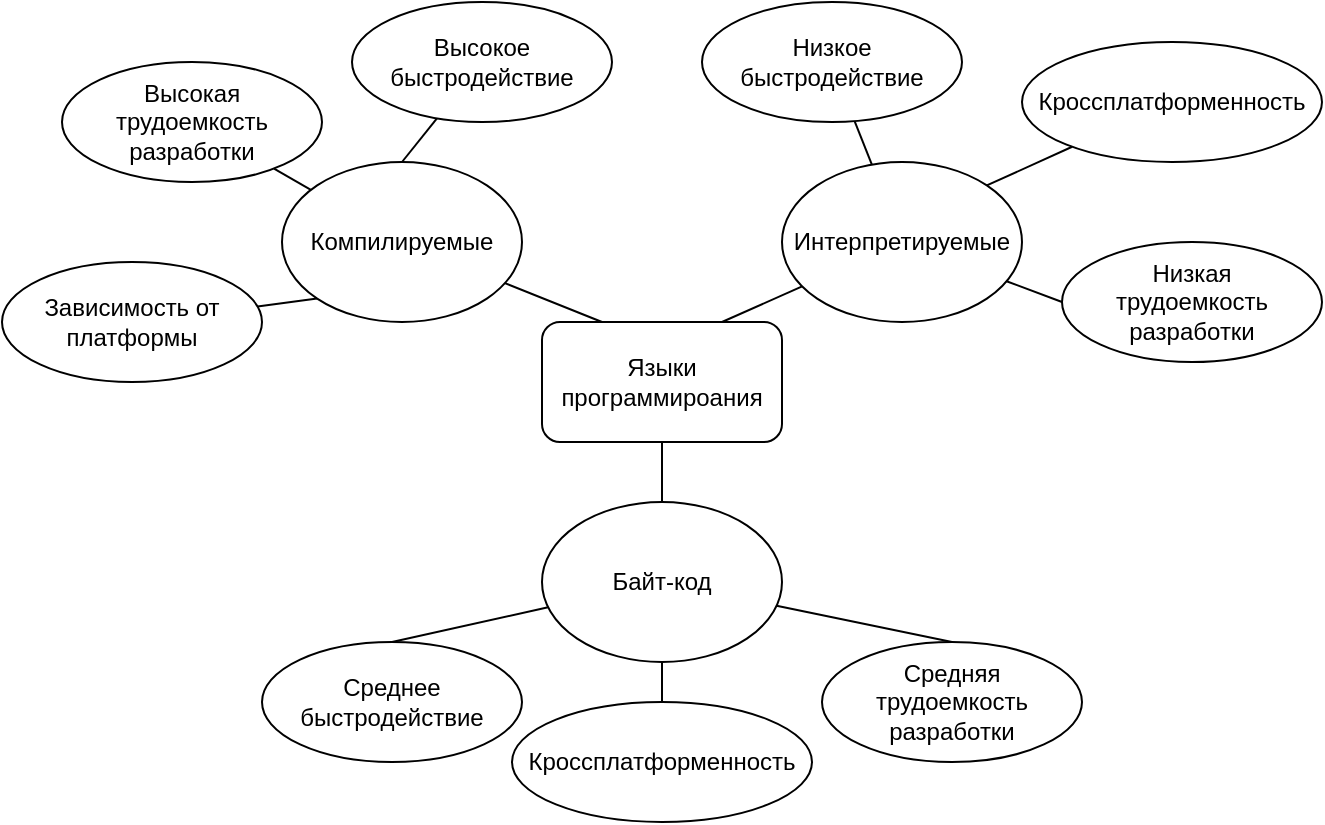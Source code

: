 <mxfile version="23.0.2" type="device">
  <diagram name="Page-1" id="iph5bSLJziaSwbv6oD16">
    <mxGraphModel dx="941" dy="652" grid="1" gridSize="10" guides="1" tooltips="1" connect="1" arrows="1" fold="1" page="1" pageScale="1" pageWidth="850" pageHeight="1100" math="0" shadow="0">
      <root>
        <mxCell id="0" />
        <mxCell id="1" parent="0" />
        <mxCell id="EwgFRQu47a3L0lYIetBx-1" value="Языки программироания" style="rounded=1;whiteSpace=wrap;html=1;" parent="1" vertex="1">
          <mxGeometry x="390" y="280" width="120" height="60" as="geometry" />
        </mxCell>
        <mxCell id="EwgFRQu47a3L0lYIetBx-5" style="rounded=0;orthogonalLoop=1;jettySize=auto;html=1;entryX=0.25;entryY=0;entryDx=0;entryDy=0;endArrow=none;endFill=0;" parent="1" source="EwgFRQu47a3L0lYIetBx-2" target="EwgFRQu47a3L0lYIetBx-1" edge="1">
          <mxGeometry relative="1" as="geometry" />
        </mxCell>
        <mxCell id="EwgFRQu47a3L0lYIetBx-2" value="Компилируемые" style="ellipse;whiteSpace=wrap;html=1;" parent="1" vertex="1">
          <mxGeometry x="260" y="200" width="120" height="80" as="geometry" />
        </mxCell>
        <mxCell id="EwgFRQu47a3L0lYIetBx-6" style="rounded=0;orthogonalLoop=1;jettySize=auto;html=1;entryX=0.75;entryY=0;entryDx=0;entryDy=0;endArrow=none;endFill=0;" parent="1" source="EwgFRQu47a3L0lYIetBx-3" target="EwgFRQu47a3L0lYIetBx-1" edge="1">
          <mxGeometry relative="1" as="geometry" />
        </mxCell>
        <mxCell id="EwgFRQu47a3L0lYIetBx-21" style="rounded=0;orthogonalLoop=1;jettySize=auto;html=1;entryX=0;entryY=0.5;entryDx=0;entryDy=0;endArrow=none;endFill=0;" parent="1" source="EwgFRQu47a3L0lYIetBx-3" target="EwgFRQu47a3L0lYIetBx-20" edge="1">
          <mxGeometry relative="1" as="geometry" />
        </mxCell>
        <mxCell id="EwgFRQu47a3L0lYIetBx-3" value="Интерпретируемые" style="ellipse;whiteSpace=wrap;html=1;" parent="1" vertex="1">
          <mxGeometry x="510" y="200" width="120" height="80" as="geometry" />
        </mxCell>
        <mxCell id="EwgFRQu47a3L0lYIetBx-7" style="edgeStyle=orthogonalEdgeStyle;rounded=0;orthogonalLoop=1;jettySize=auto;html=1;entryX=0.5;entryY=1;entryDx=0;entryDy=0;endArrow=none;endFill=0;" parent="1" source="EwgFRQu47a3L0lYIetBx-4" target="EwgFRQu47a3L0lYIetBx-1" edge="1">
          <mxGeometry relative="1" as="geometry" />
        </mxCell>
        <mxCell id="EwgFRQu47a3L0lYIetBx-24" style="rounded=0;orthogonalLoop=1;jettySize=auto;html=1;entryX=0.5;entryY=0;entryDx=0;entryDy=0;endArrow=none;endFill=0;" parent="1" source="EwgFRQu47a3L0lYIetBx-4" target="EwgFRQu47a3L0lYIetBx-22" edge="1">
          <mxGeometry relative="1" as="geometry" />
        </mxCell>
        <mxCell id="EwgFRQu47a3L0lYIetBx-25" style="rounded=0;orthogonalLoop=1;jettySize=auto;html=1;entryX=0.5;entryY=0;entryDx=0;entryDy=0;endArrow=none;endFill=0;" parent="1" source="EwgFRQu47a3L0lYIetBx-4" target="EwgFRQu47a3L0lYIetBx-23" edge="1">
          <mxGeometry relative="1" as="geometry" />
        </mxCell>
        <mxCell id="rL1JxRhZARz3dElsxKIx-2" style="edgeStyle=orthogonalEdgeStyle;rounded=0;orthogonalLoop=1;jettySize=auto;html=1;entryX=0.5;entryY=0;entryDx=0;entryDy=0;endArrow=none;endFill=0;" edge="1" parent="1" source="EwgFRQu47a3L0lYIetBx-4" target="rL1JxRhZARz3dElsxKIx-1">
          <mxGeometry relative="1" as="geometry" />
        </mxCell>
        <mxCell id="EwgFRQu47a3L0lYIetBx-4" value="Байт-код" style="ellipse;whiteSpace=wrap;html=1;" parent="1" vertex="1">
          <mxGeometry x="390" y="370" width="120" height="80" as="geometry" />
        </mxCell>
        <mxCell id="EwgFRQu47a3L0lYIetBx-9" style="rounded=0;orthogonalLoop=1;jettySize=auto;html=1;entryX=0.5;entryY=0;entryDx=0;entryDy=0;endArrow=none;endFill=0;" parent="1" source="EwgFRQu47a3L0lYIetBx-8" target="EwgFRQu47a3L0lYIetBx-2" edge="1">
          <mxGeometry relative="1" as="geometry" />
        </mxCell>
        <mxCell id="EwgFRQu47a3L0lYIetBx-8" value="Высокое быстродействие" style="ellipse;whiteSpace=wrap;html=1;" parent="1" vertex="1">
          <mxGeometry x="295" y="120" width="130" height="60" as="geometry" />
        </mxCell>
        <mxCell id="EwgFRQu47a3L0lYIetBx-11" style="rounded=0;orthogonalLoop=1;jettySize=auto;html=1;endArrow=none;endFill=0;" parent="1" source="EwgFRQu47a3L0lYIetBx-10" target="EwgFRQu47a3L0lYIetBx-2" edge="1">
          <mxGeometry relative="1" as="geometry" />
        </mxCell>
        <mxCell id="EwgFRQu47a3L0lYIetBx-10" value="Высокая &lt;br&gt;трудоемкость разработки" style="ellipse;whiteSpace=wrap;html=1;" parent="1" vertex="1">
          <mxGeometry x="150" y="150" width="130" height="60" as="geometry" />
        </mxCell>
        <mxCell id="EwgFRQu47a3L0lYIetBx-13" style="rounded=0;orthogonalLoop=1;jettySize=auto;html=1;entryX=0;entryY=1;entryDx=0;entryDy=0;endArrow=none;endFill=0;" parent="1" source="EwgFRQu47a3L0lYIetBx-12" target="EwgFRQu47a3L0lYIetBx-2" edge="1">
          <mxGeometry relative="1" as="geometry" />
        </mxCell>
        <mxCell id="EwgFRQu47a3L0lYIetBx-12" value="Зависимость от платформы" style="ellipse;whiteSpace=wrap;html=1;" parent="1" vertex="1">
          <mxGeometry x="120" y="250" width="130" height="60" as="geometry" />
        </mxCell>
        <mxCell id="EwgFRQu47a3L0lYIetBx-16" style="rounded=0;orthogonalLoop=1;jettySize=auto;html=1;endArrow=none;endFill=0;" parent="1" source="EwgFRQu47a3L0lYIetBx-15" target="EwgFRQu47a3L0lYIetBx-3" edge="1">
          <mxGeometry relative="1" as="geometry" />
        </mxCell>
        <mxCell id="EwgFRQu47a3L0lYIetBx-15" value="Низкое быстродействие" style="ellipse;whiteSpace=wrap;html=1;" parent="1" vertex="1">
          <mxGeometry x="470" y="120" width="130" height="60" as="geometry" />
        </mxCell>
        <mxCell id="EwgFRQu47a3L0lYIetBx-18" style="rounded=0;orthogonalLoop=1;jettySize=auto;html=1;entryX=1;entryY=0;entryDx=0;entryDy=0;endArrow=none;endFill=0;" parent="1" source="EwgFRQu47a3L0lYIetBx-17" target="EwgFRQu47a3L0lYIetBx-3" edge="1">
          <mxGeometry relative="1" as="geometry" />
        </mxCell>
        <mxCell id="EwgFRQu47a3L0lYIetBx-17" value="Кроссплатформенность" style="ellipse;whiteSpace=wrap;html=1;" parent="1" vertex="1">
          <mxGeometry x="630" y="140" width="150" height="60" as="geometry" />
        </mxCell>
        <mxCell id="EwgFRQu47a3L0lYIetBx-20" value="Низкая&lt;br&gt;трудоемкость разработки" style="ellipse;whiteSpace=wrap;html=1;" parent="1" vertex="1">
          <mxGeometry x="650" y="240" width="130" height="60" as="geometry" />
        </mxCell>
        <mxCell id="EwgFRQu47a3L0lYIetBx-22" value="Среднее быстродействие" style="ellipse;whiteSpace=wrap;html=1;" parent="1" vertex="1">
          <mxGeometry x="250" y="440" width="130" height="60" as="geometry" />
        </mxCell>
        <mxCell id="EwgFRQu47a3L0lYIetBx-23" value="Средняя&lt;br&gt;трудоемкость разработки" style="ellipse;whiteSpace=wrap;html=1;" parent="1" vertex="1">
          <mxGeometry x="530" y="440" width="130" height="60" as="geometry" />
        </mxCell>
        <mxCell id="rL1JxRhZARz3dElsxKIx-1" value="Кроссплатформенность" style="ellipse;whiteSpace=wrap;html=1;" vertex="1" parent="1">
          <mxGeometry x="375" y="470" width="150" height="60" as="geometry" />
        </mxCell>
      </root>
    </mxGraphModel>
  </diagram>
</mxfile>
